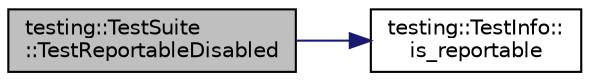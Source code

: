 digraph "testing::TestSuite::TestReportableDisabled"
{
 // LATEX_PDF_SIZE
  bgcolor="transparent";
  edge [fontname="Helvetica",fontsize="10",labelfontname="Helvetica",labelfontsize="10"];
  node [fontname="Helvetica",fontsize="10",shape=record];
  rankdir="LR";
  Node1 [label="testing::TestSuite\l::TestReportableDisabled",height=0.2,width=0.4,color="black", fillcolor="grey75", style="filled", fontcolor="black",tooltip=" "];
  Node1 -> Node2 [color="midnightblue",fontsize="10",style="solid",fontname="Helvetica"];
  Node2 [label="testing::TestInfo::\lis_reportable",height=0.2,width=0.4,color="black",URL="$classtesting_1_1TestInfo.html#a63e7042028b0b846f4b5a1e5bcffc079",tooltip=" "];
}
